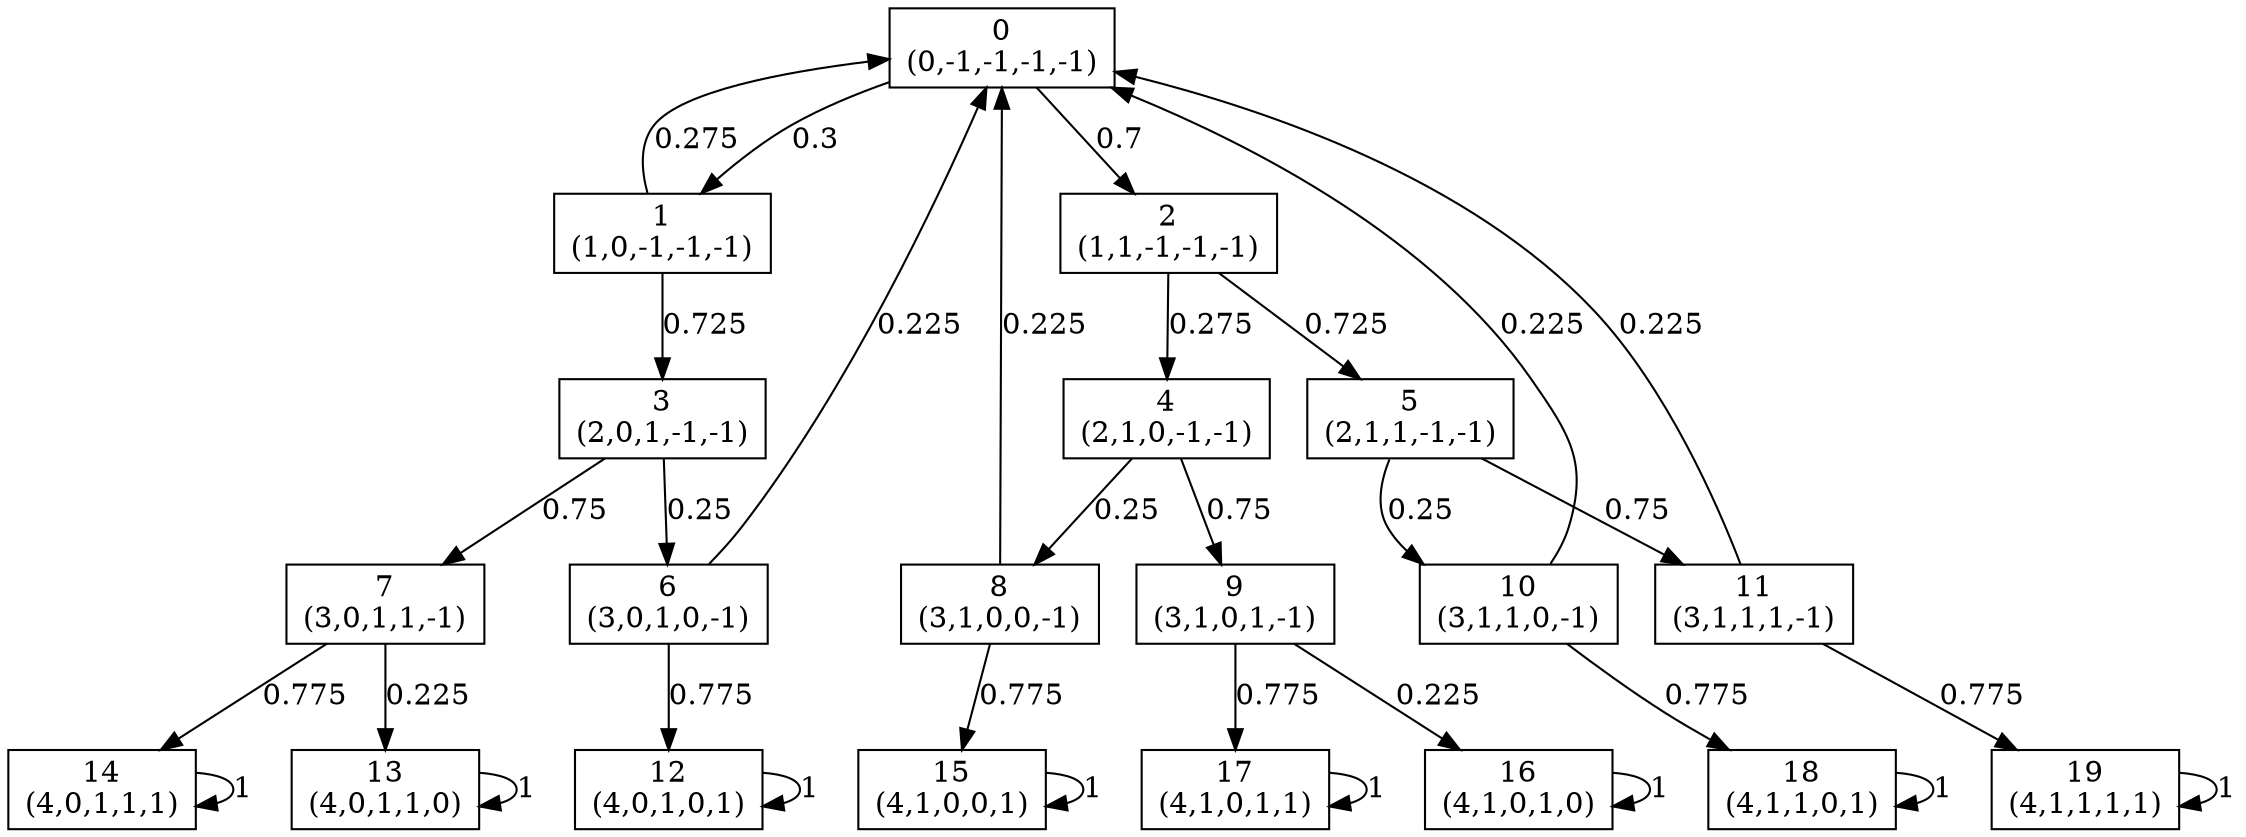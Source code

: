 digraph P {
node [shape=box];
0 -> 1 [ label="0.3" ];
0 -> 2 [ label="0.7" ];
1 -> 0 [ label="0.275" ];
1 -> 3 [ label="0.725" ];
2 -> 4 [ label="0.275" ];
2 -> 5 [ label="0.725" ];
3 -> 6 [ label="0.25" ];
3 -> 7 [ label="0.75" ];
4 -> 8 [ label="0.25" ];
4 -> 9 [ label="0.75" ];
5 -> 10 [ label="0.25" ];
5 -> 11 [ label="0.75" ];
6 -> 0 [ label="0.225" ];
6 -> 12 [ label="0.775" ];
7 -> 13 [ label="0.225" ];
7 -> 14 [ label="0.775" ];
8 -> 0 [ label="0.225" ];
8 -> 15 [ label="0.775" ];
9 -> 16 [ label="0.225" ];
9 -> 17 [ label="0.775" ];
10 -> 0 [ label="0.225" ];
10 -> 18 [ label="0.775" ];
11 -> 0 [ label="0.225" ];
11 -> 19 [ label="0.775" ];
12 -> 12 [ label="1" ];
13 -> 13 [ label="1" ];
14 -> 14 [ label="1" ];
15 -> 15 [ label="1" ];
16 -> 16 [ label="1" ];
17 -> 17 [ label="1" ];
18 -> 18 [ label="1" ];
19 -> 19 [ label="1" ];
0 [label="0\n(0,-1,-1,-1,-1)"];
1 [label="1\n(1,0,-1,-1,-1)"];
2 [label="2\n(1,1,-1,-1,-1)"];
3 [label="3\n(2,0,1,-1,-1)"];
4 [label="4\n(2,1,0,-1,-1)"];
5 [label="5\n(2,1,1,-1,-1)"];
6 [label="6\n(3,0,1,0,-1)"];
7 [label="7\n(3,0,1,1,-1)"];
8 [label="8\n(3,1,0,0,-1)"];
9 [label="9\n(3,1,0,1,-1)"];
10 [label="10\n(3,1,1,0,-1)"];
11 [label="11\n(3,1,1,1,-1)"];
12 [label="12\n(4,0,1,0,1)"];
13 [label="13\n(4,0,1,1,0)"];
14 [label="14\n(4,0,1,1,1)"];
15 [label="15\n(4,1,0,0,1)"];
16 [label="16\n(4,1,0,1,0)"];
17 [label="17\n(4,1,0,1,1)"];
18 [label="18\n(4,1,1,0,1)"];
19 [label="19\n(4,1,1,1,1)"];
}
